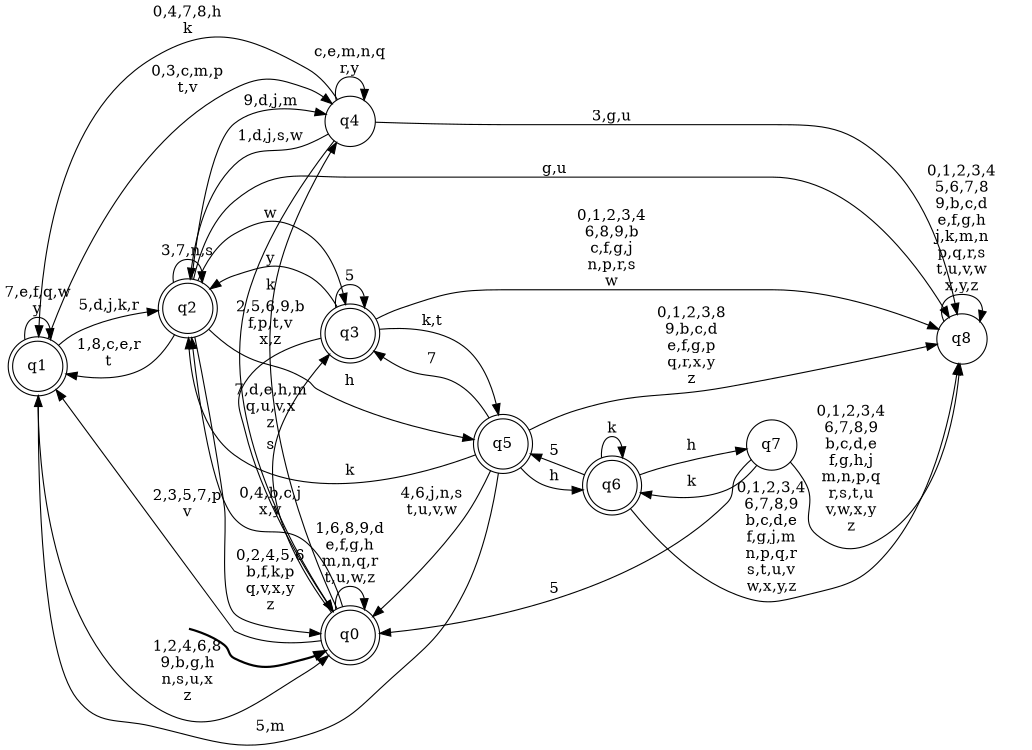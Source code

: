 digraph BlueStar {
__start0 [style = invis, shape = none, label = "", width = 0, height = 0];

rankdir=LR;
size="8,5";

s0 [style="rounded,filled", color="black", fillcolor="white" shape="doublecircle", label="q0"];
s1 [style="rounded,filled", color="black", fillcolor="white" shape="doublecircle", label="q1"];
s2 [style="rounded,filled", color="black", fillcolor="white" shape="doublecircle", label="q2"];
s3 [style="rounded,filled", color="black", fillcolor="white" shape="doublecircle", label="q3"];
s4 [style="filled", color="black", fillcolor="white" shape="circle", label="q4"];
s5 [style="rounded,filled", color="black", fillcolor="white" shape="doublecircle", label="q5"];
s6 [style="rounded,filled", color="black", fillcolor="white" shape="doublecircle", label="q6"];
s7 [style="filled", color="black", fillcolor="white" shape="circle", label="q7"];
s8 [style="filled", color="black", fillcolor="white" shape="circle", label="q8"];
subgraph cluster_main { 
	graph [pad=".75", ranksep="0.15", nodesep="0.15"];
	 style=invis; 
	__start0 -> s0 [penwidth=2];
}
s0 -> s0 [label="1,6,8,9,d\ne,f,g,h\nm,n,q,r\nt,u,w,z"];
s0 -> s1 [label="2,3,5,7,p\nv"];
s0 -> s2 [label="0,4,b,c,j\nx,y"];
s0 -> s3 [label="s"];
s0 -> s4 [label="k"];
s1 -> s0 [label="1,2,4,6,8\n9,b,g,h\nn,s,u,x\nz"];
s1 -> s1 [label="7,e,f,q,w\ny"];
s1 -> s2 [label="5,d,j,k,r"];
s1 -> s4 [label="0,3,c,m,p\nt,v"];
s2 -> s0 [label="0,2,4,5,6\nb,f,k,p\nq,v,x,y\nz"];
s2 -> s1 [label="1,8,c,e,r\nt"];
s2 -> s2 [label="3,7,n,s"];
s2 -> s3 [label="w"];
s2 -> s4 [label="9,d,j,m"];
s2 -> s5 [label="h"];
s2 -> s8 [label="g,u"];
s3 -> s0 [label="7,d,e,h,m\nq,u,v,x\nz"];
s3 -> s2 [label="y"];
s3 -> s3 [label="5"];
s3 -> s5 [label="k,t"];
s3 -> s8 [label="0,1,2,3,4\n6,8,9,b\nc,f,g,j\nn,p,r,s\nw"];
s4 -> s0 [label="2,5,6,9,b\nf,p,t,v\nx,z"];
s4 -> s1 [label="0,4,7,8,h\nk"];
s4 -> s2 [label="1,d,j,s,w"];
s4 -> s4 [label="c,e,m,n,q\nr,y"];
s4 -> s8 [label="3,g,u"];
s5 -> s0 [label="4,6,j,n,s\nt,u,v,w"];
s5 -> s1 [label="5,m"];
s5 -> s2 [label="k"];
s5 -> s3 [label="7"];
s5 -> s6 [label="h"];
s5 -> s8 [label="0,1,2,3,8\n9,b,c,d\ne,f,g,p\nq,r,x,y\nz"];
s6 -> s5 [label="5"];
s6 -> s6 [label="k"];
s6 -> s7 [label="h"];
s6 -> s8 [label="0,1,2,3,4\n6,7,8,9\nb,c,d,e\nf,g,j,m\nn,p,q,r\ns,t,u,v\nw,x,y,z"];
s7 -> s0 [label="5"];
s7 -> s6 [label="k"];
s7 -> s8 [label="0,1,2,3,4\n6,7,8,9\nb,c,d,e\nf,g,h,j\nm,n,p,q\nr,s,t,u\nv,w,x,y\nz"];
s8 -> s8 [label="0,1,2,3,4\n5,6,7,8\n9,b,c,d\ne,f,g,h\nj,k,m,n\np,q,r,s\nt,u,v,w\nx,y,z"];

}